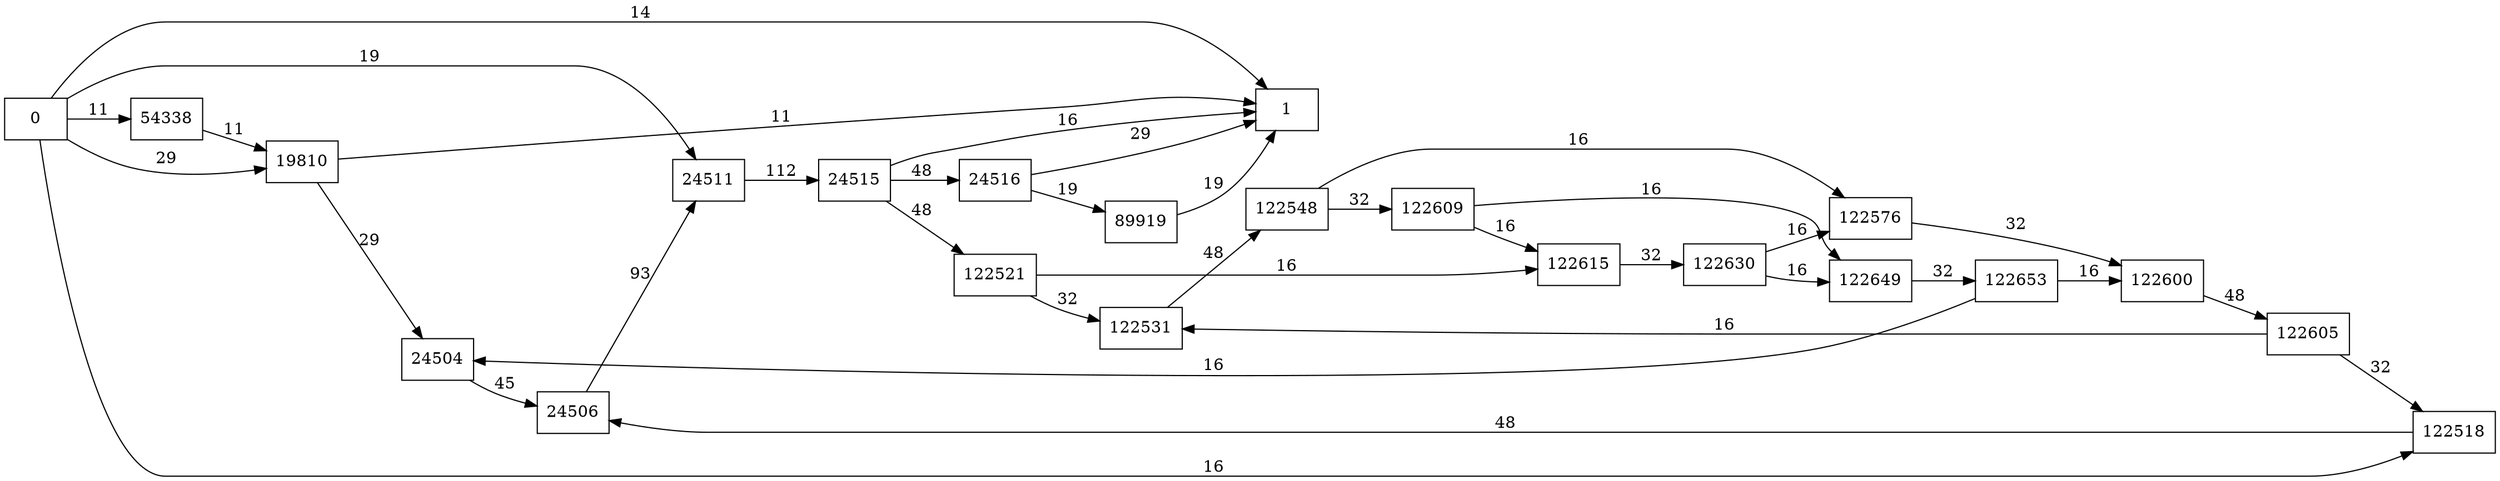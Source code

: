 digraph {
	graph [rankdir=LR]
	node [shape=rectangle]
	19810 -> 24504 [label=29]
	19810 -> 1 [label=11]
	24504 -> 24506 [label=45]
	24506 -> 24511 [label=93]
	24511 -> 24515 [label=112]
	24515 -> 24516 [label=48]
	24515 -> 122521 [label=48]
	24515 -> 1 [label=16]
	24516 -> 1 [label=29]
	24516 -> 89919 [label=19]
	54338 -> 19810 [label=11]
	89919 -> 1 [label=19]
	122518 -> 24506 [label=48]
	122521 -> 122531 [label=32]
	122521 -> 122615 [label=16]
	122531 -> 122548 [label=48]
	122548 -> 122609 [label=32]
	122548 -> 122576 [label=16]
	122576 -> 122600 [label=32]
	122600 -> 122605 [label=48]
	122605 -> 122518 [label=32]
	122605 -> 122531 [label=16]
	122609 -> 122615 [label=16]
	122609 -> 122649 [label=16]
	122615 -> 122630 [label=32]
	122630 -> 122649 [label=16]
	122630 -> 122576 [label=16]
	122649 -> 122653 [label=32]
	122653 -> 122600 [label=16]
	122653 -> 24504 [label=16]
	0 -> 19810 [label=29]
	0 -> 54338 [label=11]
	0 -> 24511 [label=19]
	0 -> 1 [label=14]
	0 -> 122518 [label=16]
}
